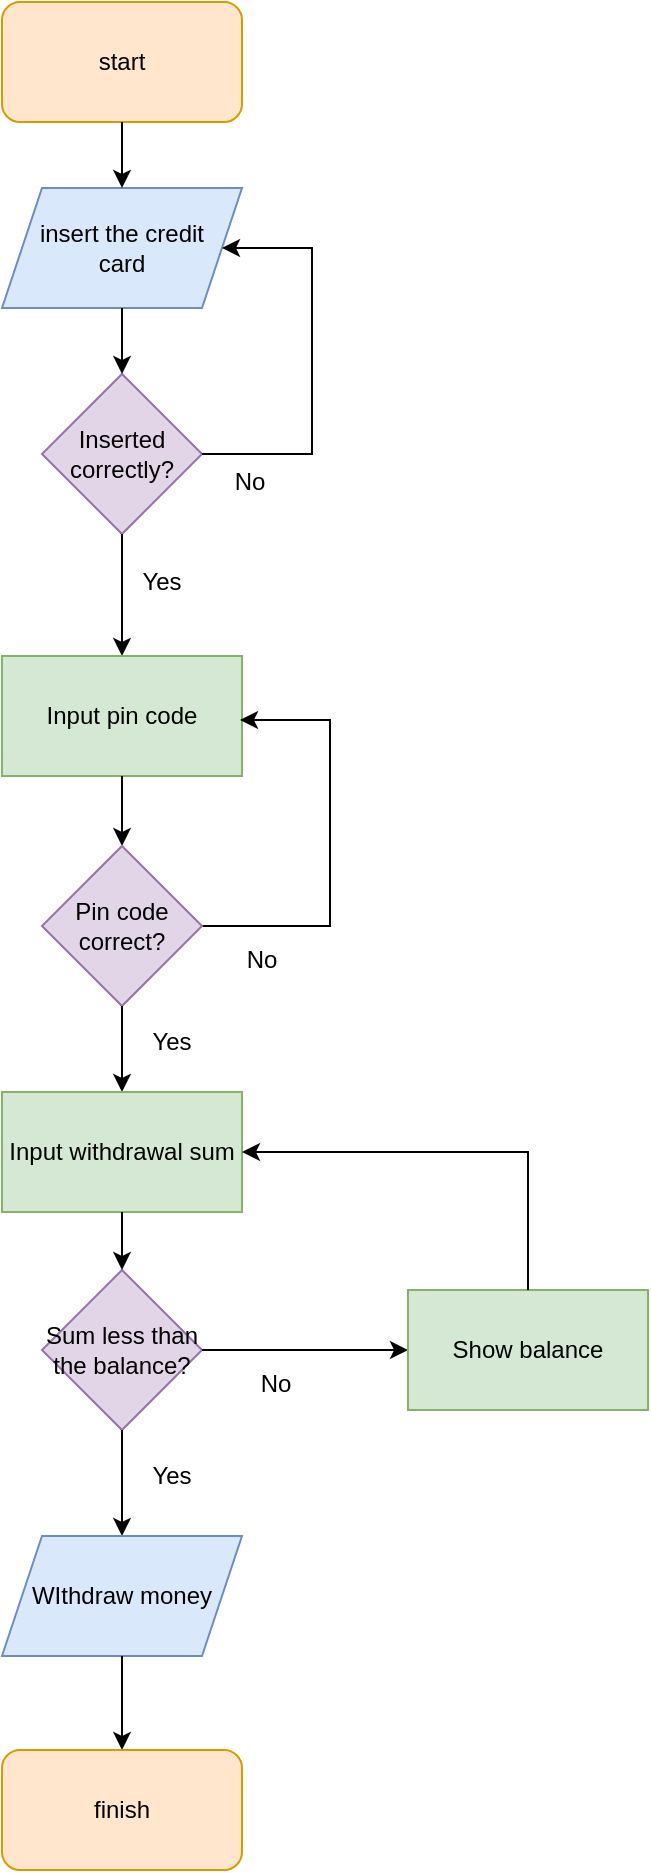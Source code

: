 <mxfile version="16.4.6" type="github" pages="2"><diagram id="tgdxssewovSpgt9S121Z" name="Withdrawing money"><mxGraphModel dx="1303" dy="792" grid="0" gridSize="10" guides="1" tooltips="1" connect="1" arrows="1" fold="1" page="0" pageScale="1" pageWidth="827" pageHeight="1169" math="0" shadow="0"><root><mxCell id="0"/><mxCell id="1" parent="0"/><mxCell id="7t9aNno8rEWhY51CzTwU-1" value="start" style="rounded=1;whiteSpace=wrap;html=1;fillColor=#ffe6cc;strokeColor=#d79b00;" vertex="1" parent="1"><mxGeometry x="69" y="60" width="120" height="60" as="geometry"/></mxCell><mxCell id="7t9aNno8rEWhY51CzTwU-2" value="insert the credit &lt;br&gt;card" style="shape=parallelogram;perimeter=parallelogramPerimeter;whiteSpace=wrap;html=1;fixedSize=1;fillColor=#dae8fc;strokeColor=#6c8ebf;" vertex="1" parent="1"><mxGeometry x="69" y="153" width="120" height="60" as="geometry"/></mxCell><mxCell id="7t9aNno8rEWhY51CzTwU-3" value="Inserted correctly?" style="rhombus;whiteSpace=wrap;html=1;fillColor=#e1d5e7;strokeColor=#9673a6;" vertex="1" parent="1"><mxGeometry x="89" y="246" width="80" height="80" as="geometry"/></mxCell><mxCell id="7t9aNno8rEWhY51CzTwU-4" value="" style="endArrow=classic;html=1;rounded=0;exitX=0.5;exitY=1;exitDx=0;exitDy=0;fontStyle=1" edge="1" parent="1" source="7t9aNno8rEWhY51CzTwU-1" target="7t9aNno8rEWhY51CzTwU-2"><mxGeometry width="50" height="50" relative="1" as="geometry"><mxPoint x="328" y="352" as="sourcePoint"/><mxPoint x="378" y="302" as="targetPoint"/></mxGeometry></mxCell><mxCell id="7t9aNno8rEWhY51CzTwU-5" value="" style="endArrow=classic;html=1;rounded=0;exitX=0.5;exitY=1;exitDx=0;exitDy=0;entryX=0.5;entryY=0;entryDx=0;entryDy=0;" edge="1" parent="1" source="7t9aNno8rEWhY51CzTwU-2" target="7t9aNno8rEWhY51CzTwU-3"><mxGeometry width="50" height="50" relative="1" as="geometry"><mxPoint x="143" y="130" as="sourcePoint"/><mxPoint x="140.905" y="163.0" as="targetPoint"/></mxGeometry></mxCell><mxCell id="7t9aNno8rEWhY51CzTwU-6" value="" style="endArrow=classic;html=1;rounded=0;exitX=1;exitY=0.5;exitDx=0;exitDy=0;entryX=1;entryY=0.5;entryDx=0;entryDy=0;" edge="1" parent="1" source="7t9aNno8rEWhY51CzTwU-3" target="7t9aNno8rEWhY51CzTwU-2"><mxGeometry width="50" height="50" relative="1" as="geometry"><mxPoint x="139" y="223.0" as="sourcePoint"/><mxPoint x="139" y="256" as="targetPoint"/><Array as="points"><mxPoint x="224" y="286"/><mxPoint x="224" y="183"/></Array></mxGeometry></mxCell><mxCell id="7t9aNno8rEWhY51CzTwU-7" value="No" style="text;html=1;strokeColor=none;fillColor=none;align=center;verticalAlign=middle;whiteSpace=wrap;rounded=0;" vertex="1" parent="1"><mxGeometry x="163" y="285" width="60" height="30" as="geometry"/></mxCell><mxCell id="7t9aNno8rEWhY51CzTwU-8" value="" style="endArrow=classic;html=1;rounded=0;exitX=0.5;exitY=1;exitDx=0;exitDy=0;entryX=0.5;entryY=0;entryDx=0;entryDy=0;" edge="1" parent="1" source="7t9aNno8rEWhY51CzTwU-3" target="7t9aNno8rEWhY51CzTwU-10"><mxGeometry width="50" height="50" relative="1" as="geometry"><mxPoint x="151" y="291" as="sourcePoint"/><mxPoint x="129" y="381" as="targetPoint"/></mxGeometry></mxCell><mxCell id="7t9aNno8rEWhY51CzTwU-9" value="Yes" style="text;html=1;strokeColor=none;fillColor=none;align=center;verticalAlign=middle;whiteSpace=wrap;rounded=0;" vertex="1" parent="1"><mxGeometry x="119" y="335" width="60" height="30" as="geometry"/></mxCell><mxCell id="7t9aNno8rEWhY51CzTwU-10" value="Input pin code" style="rounded=0;whiteSpace=wrap;html=1;fillColor=#d5e8d4;strokeColor=#82b366;" vertex="1" parent="1"><mxGeometry x="69" y="387" width="120" height="60" as="geometry"/></mxCell><mxCell id="7t9aNno8rEWhY51CzTwU-11" value="" style="endArrow=classic;html=1;rounded=0;exitX=0.5;exitY=1;exitDx=0;exitDy=0;" edge="1" parent="1" source="7t9aNno8rEWhY51CzTwU-10" target="7t9aNno8rEWhY51CzTwU-15"><mxGeometry width="50" height="50" relative="1" as="geometry"><mxPoint x="132.58" y="470" as="sourcePoint"/><mxPoint x="129" y="500" as="targetPoint"/></mxGeometry></mxCell><mxCell id="7t9aNno8rEWhY51CzTwU-12" value="" style="endArrow=classic;html=1;rounded=0;exitX=1;exitY=0.5;exitDx=0;exitDy=0;entryX=1;entryY=0.5;entryDx=0;entryDy=0;" edge="1" parent="1" source="7t9aNno8rEWhY51CzTwU-15"><mxGeometry width="50" height="50" relative="1" as="geometry"><mxPoint x="178" y="522" as="sourcePoint"/><mxPoint x="188" y="419" as="targetPoint"/><Array as="points"><mxPoint x="233" y="522"/><mxPoint x="233" y="419"/></Array></mxGeometry></mxCell><mxCell id="7t9aNno8rEWhY51CzTwU-13" value="No" style="text;html=1;strokeColor=none;fillColor=none;align=center;verticalAlign=middle;whiteSpace=wrap;rounded=0;" vertex="1" parent="1"><mxGeometry x="169" y="524" width="60" height="30" as="geometry"/></mxCell><mxCell id="7t9aNno8rEWhY51CzTwU-14" value="Yes" style="text;html=1;strokeColor=none;fillColor=none;align=center;verticalAlign=middle;whiteSpace=wrap;rounded=0;" vertex="1" parent="1"><mxGeometry x="124" y="565" width="60" height="30" as="geometry"/></mxCell><mxCell id="7t9aNno8rEWhY51CzTwU-15" value="Pin code correct?" style="rhombus;whiteSpace=wrap;html=1;fillColor=#e1d5e7;strokeColor=#9673a6;" vertex="1" parent="1"><mxGeometry x="89" y="482" width="80" height="80" as="geometry"/></mxCell><mxCell id="7t9aNno8rEWhY51CzTwU-16" value="" style="endArrow=classic;html=1;rounded=0;exitX=0.5;exitY=1;exitDx=0;exitDy=0;entryX=0.5;entryY=0;entryDx=0;entryDy=0;" edge="1" parent="1" source="7t9aNno8rEWhY51CzTwU-15" target="7t9aNno8rEWhY51CzTwU-17"><mxGeometry width="50" height="50" relative="1" as="geometry"><mxPoint x="57" y="516" as="sourcePoint"/><mxPoint x="129" y="623" as="targetPoint"/></mxGeometry></mxCell><mxCell id="7t9aNno8rEWhY51CzTwU-17" value="Input withdrawal sum" style="rounded=0;whiteSpace=wrap;html=1;fillColor=#d5e8d4;strokeColor=#82b366;" vertex="1" parent="1"><mxGeometry x="69" y="605" width="120" height="60" as="geometry"/></mxCell><mxCell id="7t9aNno8rEWhY51CzTwU-18" value="Sum less than the balance?" style="rhombus;whiteSpace=wrap;html=1;fillColor=#e1d5e7;strokeColor=#9673a6;" vertex="1" parent="1"><mxGeometry x="89" y="694" width="80" height="80" as="geometry"/></mxCell><mxCell id="7t9aNno8rEWhY51CzTwU-19" value="" style="endArrow=classic;html=1;rounded=0;exitX=0.5;exitY=1;exitDx=0;exitDy=0;entryX=0.5;entryY=0;entryDx=0;entryDy=0;" edge="1" parent="1" source="7t9aNno8rEWhY51CzTwU-17" target="7t9aNno8rEWhY51CzTwU-18"><mxGeometry width="50" height="50" relative="1" as="geometry"><mxPoint x="286" y="705" as="sourcePoint"/><mxPoint x="336" y="655" as="targetPoint"/></mxGeometry></mxCell><mxCell id="7t9aNno8rEWhY51CzTwU-20" value="" style="endArrow=classic;html=1;rounded=0;exitX=0.5;exitY=1;exitDx=0;exitDy=0;entryX=0.5;entryY=0;entryDx=0;entryDy=0;" edge="1" parent="1" source="7t9aNno8rEWhY51CzTwU-18" target="7t9aNno8rEWhY51CzTwU-26"><mxGeometry width="50" height="50" relative="1" as="geometry"><mxPoint x="92" y="516" as="sourcePoint"/><mxPoint x="129" y="821.333" as="targetPoint"/></mxGeometry></mxCell><mxCell id="7t9aNno8rEWhY51CzTwU-21" value="Yes" style="text;html=1;strokeColor=none;fillColor=none;align=center;verticalAlign=middle;whiteSpace=wrap;rounded=0;" vertex="1" parent="1"><mxGeometry x="124" y="782" width="60" height="30" as="geometry"/></mxCell><mxCell id="7t9aNno8rEWhY51CzTwU-22" value="" style="endArrow=classic;html=1;rounded=0;exitX=1;exitY=0.5;exitDx=0;exitDy=0;entryX=0;entryY=0.5;entryDx=0;entryDy=0;" edge="1" parent="1" source="7t9aNno8rEWhY51CzTwU-18" target="7t9aNno8rEWhY51CzTwU-24"><mxGeometry width="50" height="50" relative="1" as="geometry"><mxPoint x="92" y="751" as="sourcePoint"/><mxPoint x="246" y="734" as="targetPoint"/></mxGeometry></mxCell><mxCell id="7t9aNno8rEWhY51CzTwU-23" value="No" style="text;html=1;strokeColor=none;fillColor=none;align=center;verticalAlign=middle;whiteSpace=wrap;rounded=0;" vertex="1" parent="1"><mxGeometry x="176" y="736" width="60" height="30" as="geometry"/></mxCell><mxCell id="7t9aNno8rEWhY51CzTwU-24" value="Show balance" style="rounded=0;whiteSpace=wrap;html=1;fillColor=#d5e8d4;strokeColor=#82b366;" vertex="1" parent="1"><mxGeometry x="272" y="704" width="120" height="60" as="geometry"/></mxCell><mxCell id="7t9aNno8rEWhY51CzTwU-25" value="" style="endArrow=classic;html=1;rounded=0;exitX=0.5;exitY=0;exitDx=0;exitDy=0;entryX=1;entryY=0.5;entryDx=0;entryDy=0;" edge="1" parent="1" source="7t9aNno8rEWhY51CzTwU-24" target="7t9aNno8rEWhY51CzTwU-17"><mxGeometry width="50" height="50" relative="1" as="geometry"><mxPoint x="319" y="692" as="sourcePoint"/><mxPoint x="369" y="642" as="targetPoint"/><Array as="points"><mxPoint x="332" y="635"/></Array></mxGeometry></mxCell><mxCell id="7t9aNno8rEWhY51CzTwU-26" value="WIthdraw money" style="shape=parallelogram;perimeter=parallelogramPerimeter;whiteSpace=wrap;html=1;fixedSize=1;fillColor=#dae8fc;strokeColor=#6c8ebf;" vertex="1" parent="1"><mxGeometry x="69" y="827" width="120" height="60" as="geometry"/></mxCell><mxCell id="7t9aNno8rEWhY51CzTwU-27" value="" style="endArrow=classic;html=1;rounded=0;exitX=0.5;exitY=1;exitDx=0;exitDy=0;entryX=0.5;entryY=0;entryDx=0;entryDy=0;" edge="1" parent="1" source="7t9aNno8rEWhY51CzTwU-26" target="7t9aNno8rEWhY51CzTwU-28"><mxGeometry width="50" height="50" relative="1" as="geometry"><mxPoint x="158" y="865" as="sourcePoint"/><mxPoint x="129" y="926" as="targetPoint"/></mxGeometry></mxCell><mxCell id="7t9aNno8rEWhY51CzTwU-28" value="finish" style="rounded=1;whiteSpace=wrap;html=1;fillColor=#ffe6cc;strokeColor=#d79b00;" vertex="1" parent="1"><mxGeometry x="69" y="934" width="120" height="60" as="geometry"/></mxCell></root></mxGraphModel></diagram><diagram id="6Nom_ncpeVeO9MWPaGlb" name="Array"><mxGraphModel dx="1022" dy="864" grid="0" gridSize="10" guides="1" tooltips="1" connect="1" arrows="1" fold="1" page="0" pageScale="1" pageWidth="827" pageHeight="1169" math="0" shadow="0"><root><mxCell id="rddmiU1oXLyio1vQuEGe-0"/><mxCell id="rddmiU1oXLyio1vQuEGe-1" parent="rddmiU1oXLyio1vQuEGe-0"/><mxCell id="rddmiU1oXLyio1vQuEGe-2" value="start" style="rounded=1;whiteSpace=wrap;html=1;fillColor=#ffe6cc;strokeColor=#d79b00;" vertex="1" parent="rddmiU1oXLyio1vQuEGe-1"><mxGeometry x="689" y="175" width="120" height="60" as="geometry"/></mxCell><mxCell id="rddmiU1oXLyio1vQuEGe-3" value="input array" style="shape=parallelogram;perimeter=parallelogramPerimeter;whiteSpace=wrap;html=1;fixedSize=1;fillColor=#dae8fc;strokeColor=#6c8ebf;" vertex="1" parent="rddmiU1oXLyio1vQuEGe-1"><mxGeometry x="689" y="256" width="120" height="60" as="geometry"/></mxCell><mxCell id="rddmiU1oXLyio1vQuEGe-4" value="Set COUNTER to 0" style="rounded=0;whiteSpace=wrap;html=1;fillColor=#d5e8d4;strokeColor=#82b366;" vertex="1" parent="rddmiU1oXLyio1vQuEGe-1"><mxGeometry x="689" y="418" width="120" height="60" as="geometry"/></mxCell><mxCell id="rddmiU1oXLyio1vQuEGe-5" value="Set i to 0" style="rounded=0;whiteSpace=wrap;html=1;fillColor=#d5e8d4;strokeColor=#82b366;" vertex="1" parent="rddmiU1oXLyio1vQuEGe-1"><mxGeometry x="689" y="340" width="120" height="60" as="geometry"/></mxCell><mxCell id="rddmiU1oXLyio1vQuEGe-6" value="Is array[i] greater that 50?" style="rhombus;whiteSpace=wrap;html=1;fillColor=#e1d5e7;strokeColor=#9673a6;" vertex="1" parent="rddmiU1oXLyio1vQuEGe-1"><mxGeometry x="693.5" y="584" width="111" height="111" as="geometry"/></mxCell><mxCell id="rddmiU1oXLyio1vQuEGe-7" value="i+1" style="rounded=0;whiteSpace=wrap;html=1;fillColor=#d5e8d4;strokeColor=#82b366;" vertex="1" parent="rddmiU1oXLyio1vQuEGe-1"><mxGeometry x="854" y="609.5" width="120" height="60" as="geometry"/></mxCell><mxCell id="rddmiU1oXLyio1vQuEGe-8" value="" style="endArrow=classic;html=1;rounded=0;exitX=0.5;exitY=1;exitDx=0;exitDy=0;entryX=0.5;entryY=0;entryDx=0;entryDy=0;" edge="1" parent="rddmiU1oXLyio1vQuEGe-1" source="rddmiU1oXLyio1vQuEGe-2" target="rddmiU1oXLyio1vQuEGe-3"><mxGeometry width="50" height="50" relative="1" as="geometry"><mxPoint x="748" y="537" as="sourcePoint"/><mxPoint x="798" y="487" as="targetPoint"/></mxGeometry></mxCell><mxCell id="rddmiU1oXLyio1vQuEGe-9" value="" style="endArrow=classic;html=1;rounded=0;exitX=0.5;exitY=1;exitDx=0;exitDy=0;entryX=0.5;entryY=0;entryDx=0;entryDy=0;" edge="1" parent="rddmiU1oXLyio1vQuEGe-1" source="rddmiU1oXLyio1vQuEGe-3" target="rddmiU1oXLyio1vQuEGe-5"><mxGeometry width="50" height="50" relative="1" as="geometry"><mxPoint x="761.0" y="249" as="sourcePoint"/><mxPoint x="761.0" y="272" as="targetPoint"/></mxGeometry></mxCell><mxCell id="rddmiU1oXLyio1vQuEGe-10" value="" style="endArrow=classic;html=1;rounded=0;exitX=0.5;exitY=1;exitDx=0;exitDy=0;entryX=0.5;entryY=0;entryDx=0;entryDy=0;" edge="1" parent="rddmiU1oXLyio1vQuEGe-1" source="rddmiU1oXLyio1vQuEGe-5" target="rddmiU1oXLyio1vQuEGe-4"><mxGeometry width="50" height="50" relative="1" as="geometry"><mxPoint x="761.0" y="332" as="sourcePoint"/><mxPoint x="759.0" y="350" as="targetPoint"/></mxGeometry></mxCell><mxCell id="rddmiU1oXLyio1vQuEGe-11" value="" style="endArrow=classic;html=1;rounded=0;exitX=0.5;exitY=1;exitDx=0;exitDy=0;" edge="1" parent="rddmiU1oXLyio1vQuEGe-1" source="rddmiU1oXLyio1vQuEGe-4" target="rddmiU1oXLyio1vQuEGe-6"><mxGeometry width="50" height="50" relative="1" as="geometry"><mxPoint x="759" y="410" as="sourcePoint"/><mxPoint x="759" y="428" as="targetPoint"/></mxGeometry></mxCell><mxCell id="rddmiU1oXLyio1vQuEGe-12" value="Is i &amp;lt; array.length?" style="rhombus;whiteSpace=wrap;html=1;fillColor=#e1d5e7;strokeColor=#9673a6;" vertex="1" parent="rddmiU1oXLyio1vQuEGe-1"><mxGeometry x="858.5" y="466.5" width="111" height="111" as="geometry"/></mxCell><mxCell id="rddmiU1oXLyio1vQuEGe-13" value="COUNTER+1" style="rounded=0;whiteSpace=wrap;html=1;fillColor=#d5e8d4;strokeColor=#82b366;" vertex="1" parent="rddmiU1oXLyio1vQuEGe-1"><mxGeometry x="689" y="766" width="120" height="60" as="geometry"/></mxCell><mxCell id="rddmiU1oXLyio1vQuEGe-14" value="" style="endArrow=none;html=1;rounded=0;entryX=0;entryY=0.5;entryDx=0;entryDy=0;" edge="1" parent="rddmiU1oXLyio1vQuEGe-1" target="rddmiU1oXLyio1vQuEGe-12"><mxGeometry width="50" height="50" relative="1" as="geometry"><mxPoint x="750.0" y="522.5" as="sourcePoint"/><mxPoint x="781" y="534.5" as="targetPoint"/></mxGeometry></mxCell><mxCell id="rddmiU1oXLyio1vQuEGe-15" value="Yes" style="text;html=1;strokeColor=none;fillColor=none;align=center;verticalAlign=middle;whiteSpace=wrap;rounded=0;" vertex="1" parent="rddmiU1oXLyio1vQuEGe-1"><mxGeometry x="776" y="496.5" width="60" height="30" as="geometry"/></mxCell><mxCell id="rddmiU1oXLyio1vQuEGe-16" value="" style="endArrow=classic;html=1;rounded=0;exitX=1;exitY=0.5;exitDx=0;exitDy=0;entryX=0;entryY=0.5;entryDx=0;entryDy=0;" edge="1" parent="rddmiU1oXLyio1vQuEGe-1" source="rddmiU1oXLyio1vQuEGe-12" target="rddmiU1oXLyio1vQuEGe-18"><mxGeometry width="50" height="50" relative="1" as="geometry"><mxPoint x="585" y="472.5" as="sourcePoint"/><mxPoint x="1079" y="522.5" as="targetPoint"/></mxGeometry></mxCell><mxCell id="rddmiU1oXLyio1vQuEGe-17" value="No" style="text;html=1;strokeColor=none;fillColor=none;align=center;verticalAlign=middle;whiteSpace=wrap;rounded=0;" vertex="1" parent="rddmiU1oXLyio1vQuEGe-1"><mxGeometry x="974" y="485.5" width="60" height="30" as="geometry"/></mxCell><mxCell id="rddmiU1oXLyio1vQuEGe-18" value="display COUNTER" style="shape=parallelogram;perimeter=parallelogramPerimeter;whiteSpace=wrap;html=1;fixedSize=1;fillColor=#dae8fc;strokeColor=#6c8ebf;" vertex="1" parent="rddmiU1oXLyio1vQuEGe-1"><mxGeometry x="1081" y="492" width="120" height="60" as="geometry"/></mxCell><mxCell id="rddmiU1oXLyio1vQuEGe-19" value="" style="endArrow=classic;html=1;rounded=0;exitX=0.5;exitY=1;exitDx=0;exitDy=0;entryX=0.5;entryY=0;entryDx=0;entryDy=0;" edge="1" parent="rddmiU1oXLyio1vQuEGe-1" source="rddmiU1oXLyio1vQuEGe-6" target="rddmiU1oXLyio1vQuEGe-13"><mxGeometry width="50" height="50" relative="1" as="geometry"><mxPoint x="886" y="675" as="sourcePoint"/><mxPoint x="936" y="625" as="targetPoint"/></mxGeometry></mxCell><mxCell id="rddmiU1oXLyio1vQuEGe-20" value="Yes" style="text;html=1;strokeColor=none;fillColor=none;align=center;verticalAlign=middle;whiteSpace=wrap;rounded=0;" vertex="1" parent="rddmiU1oXLyio1vQuEGe-1"><mxGeometry x="693.5" y="708" width="60" height="30" as="geometry"/></mxCell><mxCell id="rddmiU1oXLyio1vQuEGe-21" value="" style="endArrow=classic;html=1;rounded=0;exitX=1;exitY=0.5;exitDx=0;exitDy=0;entryX=0;entryY=0.5;entryDx=0;entryDy=0;" edge="1" parent="rddmiU1oXLyio1vQuEGe-1" source="rddmiU1oXLyio1vQuEGe-6" target="rddmiU1oXLyio1vQuEGe-7"><mxGeometry width="50" height="50" relative="1" as="geometry"><mxPoint x="886" y="675" as="sourcePoint"/><mxPoint x="936" y="625" as="targetPoint"/></mxGeometry></mxCell><mxCell id="rddmiU1oXLyio1vQuEGe-22" value="No" style="text;html=1;strokeColor=none;fillColor=none;align=center;verticalAlign=middle;whiteSpace=wrap;rounded=0;" vertex="1" parent="rddmiU1oXLyio1vQuEGe-1"><mxGeometry x="794" y="609.5" width="60" height="30" as="geometry"/></mxCell><mxCell id="rddmiU1oXLyio1vQuEGe-23" value="" style="endArrow=classic;html=1;rounded=0;exitX=0.5;exitY=0;exitDx=0;exitDy=0;entryX=0.5;entryY=1;entryDx=0;entryDy=0;" edge="1" parent="rddmiU1oXLyio1vQuEGe-1" source="rddmiU1oXLyio1vQuEGe-7" target="rddmiU1oXLyio1vQuEGe-12"><mxGeometry width="50" height="50" relative="1" as="geometry"><mxPoint x="975" y="532" as="sourcePoint"/><mxPoint x="1101" y="532" as="targetPoint"/></mxGeometry></mxCell><mxCell id="rddmiU1oXLyio1vQuEGe-24" value="" style="endArrow=classic;html=1;rounded=0;exitX=1;exitY=0.5;exitDx=0;exitDy=0;entryX=0.5;entryY=1;entryDx=0;entryDy=0;" edge="1" parent="rddmiU1oXLyio1vQuEGe-1" source="rddmiU1oXLyio1vQuEGe-13" target="rddmiU1oXLyio1vQuEGe-7"><mxGeometry width="50" height="50" relative="1" as="geometry"><mxPoint x="886" y="675" as="sourcePoint"/><mxPoint x="936" y="625" as="targetPoint"/><Array as="points"><mxPoint x="914" y="796"/></Array></mxGeometry></mxCell><mxCell id="rddmiU1oXLyio1vQuEGe-25" value="" style="endArrow=classic;html=1;rounded=0;exitX=0.5;exitY=1;exitDx=0;exitDy=0;entryX=0.5;entryY=0;entryDx=0;entryDy=0;" edge="1" parent="rddmiU1oXLyio1vQuEGe-1" target="rddmiU1oXLyio1vQuEGe-26"><mxGeometry width="50" height="50" relative="1" as="geometry"><mxPoint x="1141" y="552" as="sourcePoint"/><mxPoint x="1141" y="591" as="targetPoint"/></mxGeometry></mxCell><mxCell id="rddmiU1oXLyio1vQuEGe-26" value="finish" style="rounded=1;whiteSpace=wrap;html=1;fillColor=#ffe6cc;strokeColor=#d79b00;" vertex="1" parent="rddmiU1oXLyio1vQuEGe-1"><mxGeometry x="1081" y="599" width="120" height="60" as="geometry"/></mxCell></root></mxGraphModel></diagram></mxfile>